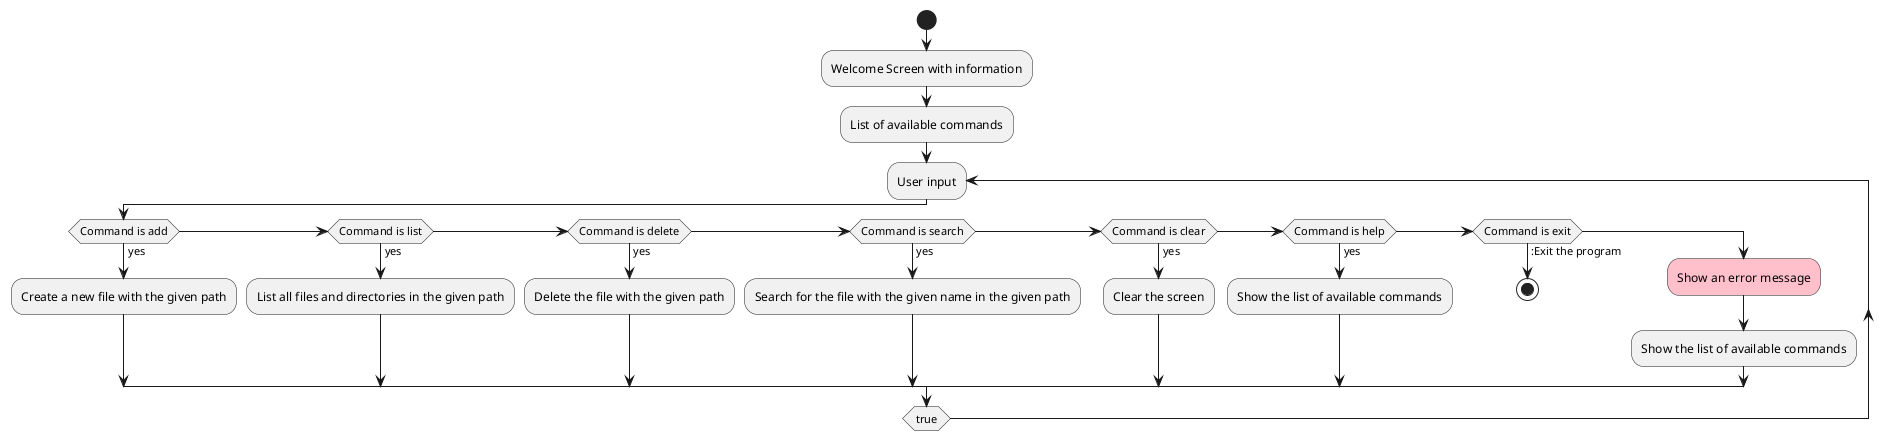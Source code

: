@startuml

start

:Welcome Screen with information;
:List of available commands;

repeat :User input;
if (Command is add) then (yes)
    :Create a new file with the given path;
else if (Command is list) then (yes)
    :List all files and directories in the given path;
else if (Command is delete) then (yes)
    :Delete the file with the given path;
else if (Command is search) then (yes)
    :Search for the file with the given name in the given path;
else if (Command is clear) then (yes)
    :Clear the screen;
else if (Command is help) then (yes)
    :Show the list of available commands;
else if (Command is exit) then (yes)
    -> :Exit the program;
    stop
else
    #pink:Show an error message;
    :Show the list of available commands;
endif
repeat while (true)

@enduml
